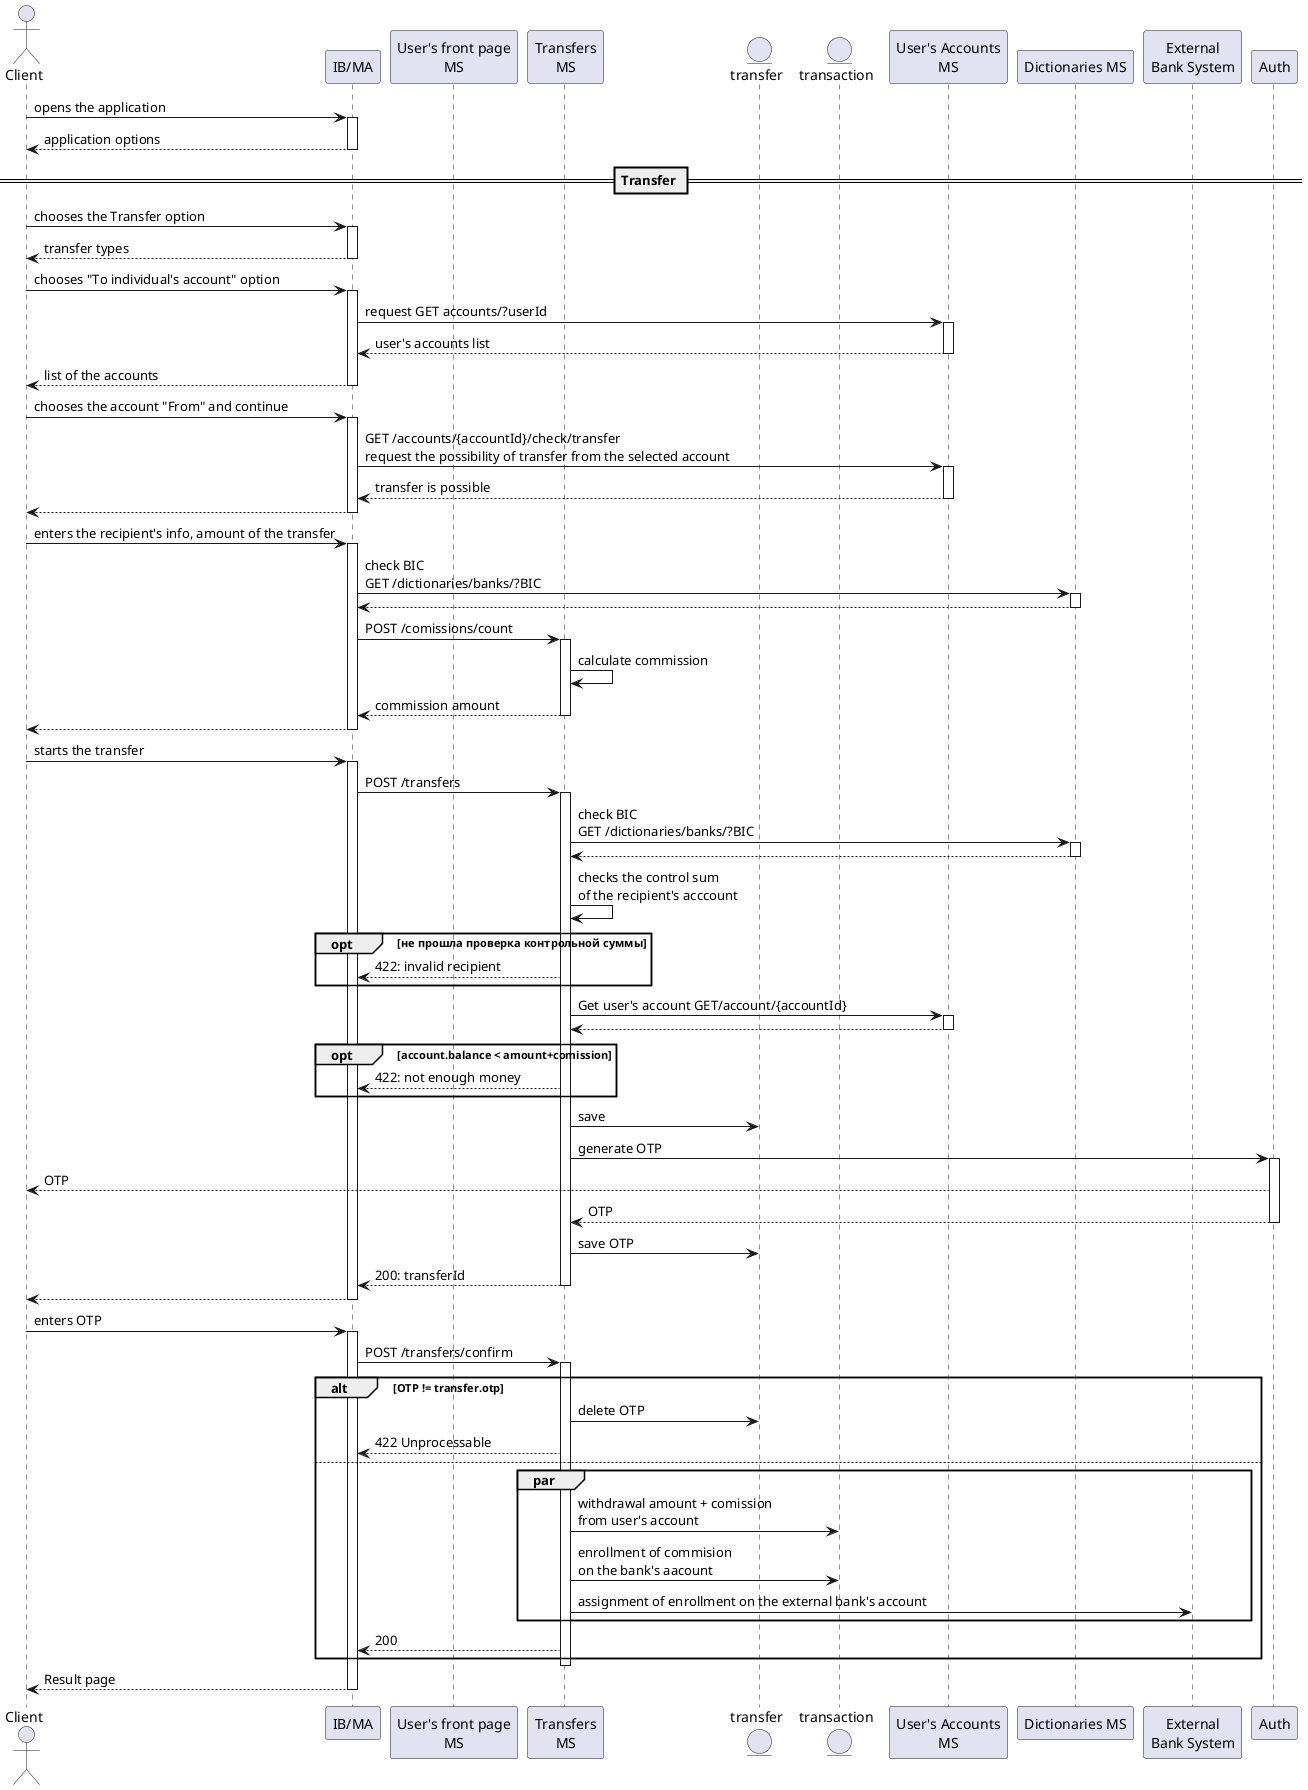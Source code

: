 @startuml Transfersansfer
actor       Client       as User
participant "IB/MA"        as Client
participant "User's front page\nMS" as UP
participant "Transfers\nMS" as Transfers
entity transfer
entity transaction
participant "User's Accounts\nMS" as Accounts 
participant "Dictionaries MS" as Dict
participant "External\nBank System" as External
participant "Auth" as Auth

User -> Client++: opens the application
return application options

== Transfer ==
User -> Client++: chooses the Transfer option
return transfer types

User -> Client++: chooses "To individual's account" option
    Client -> Accounts++: request GET accounts/?userId
    return user's accounts list
return list of the accounts

User -> Client++: chooses the account "From" and continue
    Client -> Accounts++: GET /accounts/{accountId}/check/transfer \nrequest the possibility of transfer from the selected account
    return transfer is possible
return 

User -> Client++: enters the recipient's info, amount of the transfer
    Client -> Dict++: check BIC\nGET /dictionaries/banks/?BIC
    return
    Client -> Transfers++: POST /comissions/count
                
        Transfers -> Transfers: calculate commission

    return commission amount
return

User -> Client++: starts the transfer
    Client -> Transfers: POST /transfers
    activate Transfers
        Transfers -> Dict++: check BIC\nGET /dictionaries/banks/?BIC
        return
        Transfers -> Transfers: checks the control sum\nof the recipient's acccount
        
        opt не прошла проверка контрольной суммы
            Client <-- Transfers: 422: invalid recipient
        end
        
        Transfers -> Accounts++: Get user's account GET/account/{accountId}
        return              
   
        opt account.balance < amount+comission
            Client <-- Transfers: 422: not enough money
        end

        Transfers -> transfer: save
        Transfers -> Auth++: generate OTP
            User <-- Auth: OTP
        return OTP
        Transfers -> transfer: save OTP        
    Client <-- Transfers: 200: transferId
    deactivate Transfers
return

User -> Client++: enters OTP
    Client -> Transfers++: POST /transfers/confirm
        alt OTP != transfer.otp            
            Transfers -> transfer: delete OTP 

            Client <-- Transfers: 422 Unprocessable
        else
            par 
                Transfers -> transaction: withdrawal amount + comission\nfrom user's account
                Transfers -> transaction: enrollment of commision\non the bank's aacount
                Transfers -> External: assignment of enrollment on the external bank's account            
            end
        Client <-- Transfers: 200
        end
    deactivate Transfers
return Result page
@enduml
